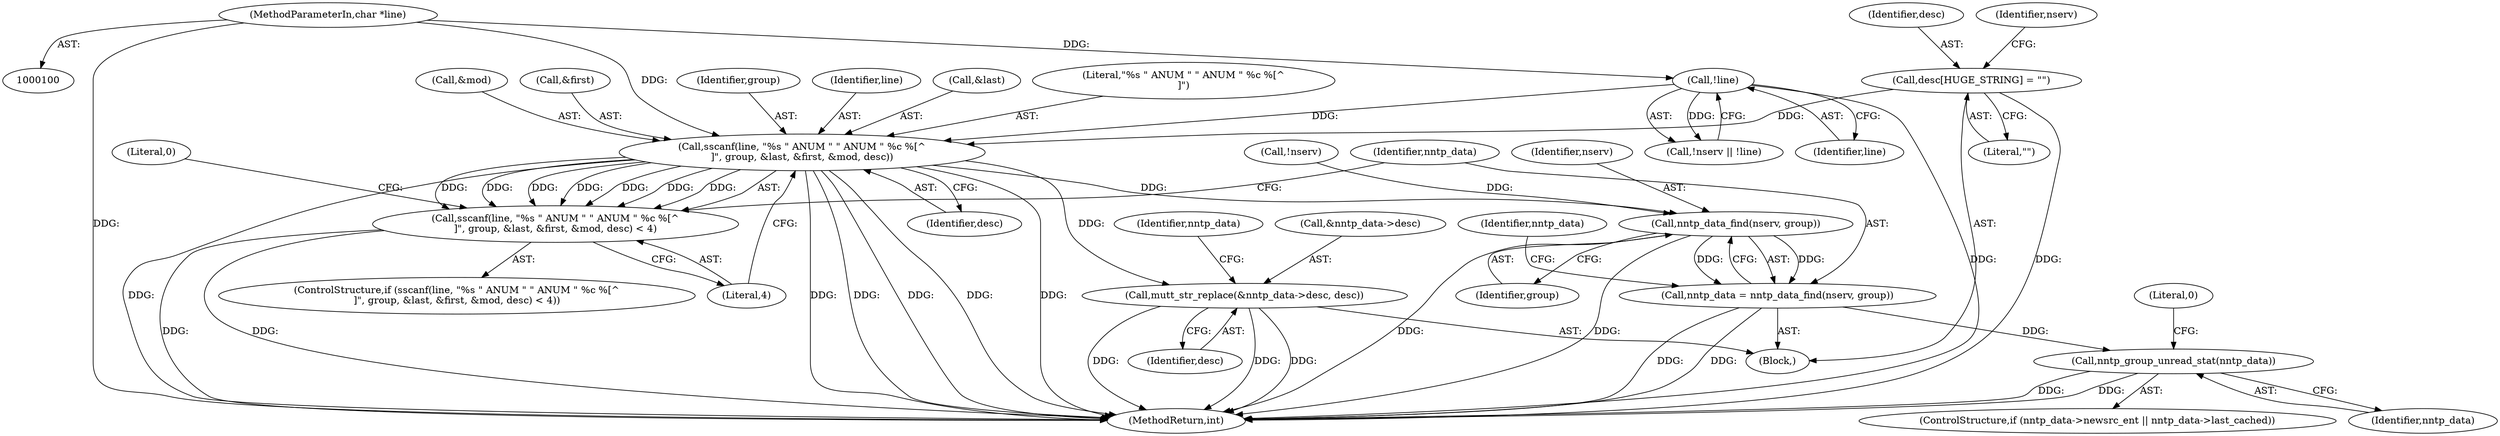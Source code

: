 digraph "1_neomutt_6296f7153f0c9d5e5cd3aaf08f9731e56621bdd3@API" {
"1000130" [label="(Call,sscanf(line, \"%s \" ANUM \" \" ANUM \" %c %[^\n]\", group, &last, &first, &mod, desc))"];
"1000124" [label="(Call,!line)"];
"1000101" [label="(MethodParameterIn,char *line)"];
"1000114" [label="(Call,desc[HUGE_STRING] = \"\")"];
"1000129" [label="(Call,sscanf(line, \"%s \" ANUM \" \" ANUM \" %c %[^\n]\", group, &last, &first, &mod, desc) < 4)"];
"1000146" [label="(Call,nntp_data_find(nserv, group))"];
"1000144" [label="(Call,nntp_data = nntp_data_find(nserv, group))"];
"1000189" [label="(Call,nntp_group_unread_stat(nntp_data))"];
"1000175" [label="(Call,mutt_str_replace(&nntp_data->desc, desc))"];
"1000116" [label="(Literal,\"\")"];
"1000130" [label="(Call,sscanf(line, \"%s \" ANUM \" \" ANUM \" %c %[^\n]\", group, &last, &first, &mod, desc))"];
"1000189" [label="(Call,nntp_group_unread_stat(nntp_data))"];
"1000184" [label="(Identifier,nntp_data)"];
"1000125" [label="(Identifier,line)"];
"1000138" [label="(Call,&mod)"];
"1000101" [label="(MethodParameterIn,char *line)"];
"1000145" [label="(Identifier,nntp_data)"];
"1000151" [label="(Identifier,nntp_data)"];
"1000114" [label="(Call,desc[HUGE_STRING] = \"\")"];
"1000136" [label="(Call,&first)"];
"1000115" [label="(Identifier,desc)"];
"1000144" [label="(Call,nntp_data = nntp_data_find(nserv, group))"];
"1000180" [label="(Identifier,desc)"];
"1000225" [label="(MethodReturn,int)"];
"1000124" [label="(Call,!line)"];
"1000133" [label="(Identifier,group)"];
"1000140" [label="(Identifier,desc)"];
"1000141" [label="(Literal,4)"];
"1000129" [label="(Call,sscanf(line, \"%s \" ANUM \" \" ANUM \" %c %[^\n]\", group, &last, &first, &mod, desc) < 4)"];
"1000123" [label="(Identifier,nserv)"];
"1000190" [label="(Identifier,nntp_data)"];
"1000147" [label="(Identifier,nserv)"];
"1000176" [label="(Call,&nntp_data->desc)"];
"1000131" [label="(Identifier,line)"];
"1000128" [label="(ControlStructure,if (sscanf(line, \"%s \" ANUM \" \" ANUM \" %c %[^\n]\", group, &last, &first, &mod, desc) < 4))"];
"1000175" [label="(Call,mutt_str_replace(&nntp_data->desc, desc))"];
"1000224" [label="(Literal,0)"];
"1000181" [label="(ControlStructure,if (nntp_data->newsrc_ent || nntp_data->last_cached))"];
"1000134" [label="(Call,&last)"];
"1000148" [label="(Identifier,group)"];
"1000122" [label="(Call,!nserv)"];
"1000103" [label="(Block,)"];
"1000143" [label="(Literal,0)"];
"1000146" [label="(Call,nntp_data_find(nserv, group))"];
"1000132" [label="(Literal,\"%s \" ANUM \" \" ANUM \" %c %[^\n]\")"];
"1000121" [label="(Call,!nserv || !line)"];
"1000130" -> "1000129"  [label="AST: "];
"1000130" -> "1000140"  [label="CFG: "];
"1000131" -> "1000130"  [label="AST: "];
"1000132" -> "1000130"  [label="AST: "];
"1000133" -> "1000130"  [label="AST: "];
"1000134" -> "1000130"  [label="AST: "];
"1000136" -> "1000130"  [label="AST: "];
"1000138" -> "1000130"  [label="AST: "];
"1000140" -> "1000130"  [label="AST: "];
"1000141" -> "1000130"  [label="CFG: "];
"1000130" -> "1000225"  [label="DDG: "];
"1000130" -> "1000225"  [label="DDG: "];
"1000130" -> "1000225"  [label="DDG: "];
"1000130" -> "1000225"  [label="DDG: "];
"1000130" -> "1000225"  [label="DDG: "];
"1000130" -> "1000225"  [label="DDG: "];
"1000130" -> "1000129"  [label="DDG: "];
"1000130" -> "1000129"  [label="DDG: "];
"1000130" -> "1000129"  [label="DDG: "];
"1000130" -> "1000129"  [label="DDG: "];
"1000130" -> "1000129"  [label="DDG: "];
"1000130" -> "1000129"  [label="DDG: "];
"1000130" -> "1000129"  [label="DDG: "];
"1000124" -> "1000130"  [label="DDG: "];
"1000101" -> "1000130"  [label="DDG: "];
"1000114" -> "1000130"  [label="DDG: "];
"1000130" -> "1000146"  [label="DDG: "];
"1000130" -> "1000175"  [label="DDG: "];
"1000124" -> "1000121"  [label="AST: "];
"1000124" -> "1000125"  [label="CFG: "];
"1000125" -> "1000124"  [label="AST: "];
"1000121" -> "1000124"  [label="CFG: "];
"1000124" -> "1000225"  [label="DDG: "];
"1000124" -> "1000121"  [label="DDG: "];
"1000101" -> "1000124"  [label="DDG: "];
"1000101" -> "1000100"  [label="AST: "];
"1000101" -> "1000225"  [label="DDG: "];
"1000114" -> "1000103"  [label="AST: "];
"1000114" -> "1000116"  [label="CFG: "];
"1000115" -> "1000114"  [label="AST: "];
"1000116" -> "1000114"  [label="AST: "];
"1000123" -> "1000114"  [label="CFG: "];
"1000114" -> "1000225"  [label="DDG: "];
"1000129" -> "1000128"  [label="AST: "];
"1000129" -> "1000141"  [label="CFG: "];
"1000141" -> "1000129"  [label="AST: "];
"1000143" -> "1000129"  [label="CFG: "];
"1000145" -> "1000129"  [label="CFG: "];
"1000129" -> "1000225"  [label="DDG: "];
"1000129" -> "1000225"  [label="DDG: "];
"1000146" -> "1000144"  [label="AST: "];
"1000146" -> "1000148"  [label="CFG: "];
"1000147" -> "1000146"  [label="AST: "];
"1000148" -> "1000146"  [label="AST: "];
"1000144" -> "1000146"  [label="CFG: "];
"1000146" -> "1000225"  [label="DDG: "];
"1000146" -> "1000225"  [label="DDG: "];
"1000146" -> "1000144"  [label="DDG: "];
"1000146" -> "1000144"  [label="DDG: "];
"1000122" -> "1000146"  [label="DDG: "];
"1000144" -> "1000103"  [label="AST: "];
"1000145" -> "1000144"  [label="AST: "];
"1000151" -> "1000144"  [label="CFG: "];
"1000144" -> "1000225"  [label="DDG: "];
"1000144" -> "1000225"  [label="DDG: "];
"1000144" -> "1000189"  [label="DDG: "];
"1000189" -> "1000181"  [label="AST: "];
"1000189" -> "1000190"  [label="CFG: "];
"1000190" -> "1000189"  [label="AST: "];
"1000224" -> "1000189"  [label="CFG: "];
"1000189" -> "1000225"  [label="DDG: "];
"1000189" -> "1000225"  [label="DDG: "];
"1000175" -> "1000103"  [label="AST: "];
"1000175" -> "1000180"  [label="CFG: "];
"1000176" -> "1000175"  [label="AST: "];
"1000180" -> "1000175"  [label="AST: "];
"1000184" -> "1000175"  [label="CFG: "];
"1000175" -> "1000225"  [label="DDG: "];
"1000175" -> "1000225"  [label="DDG: "];
"1000175" -> "1000225"  [label="DDG: "];
}
